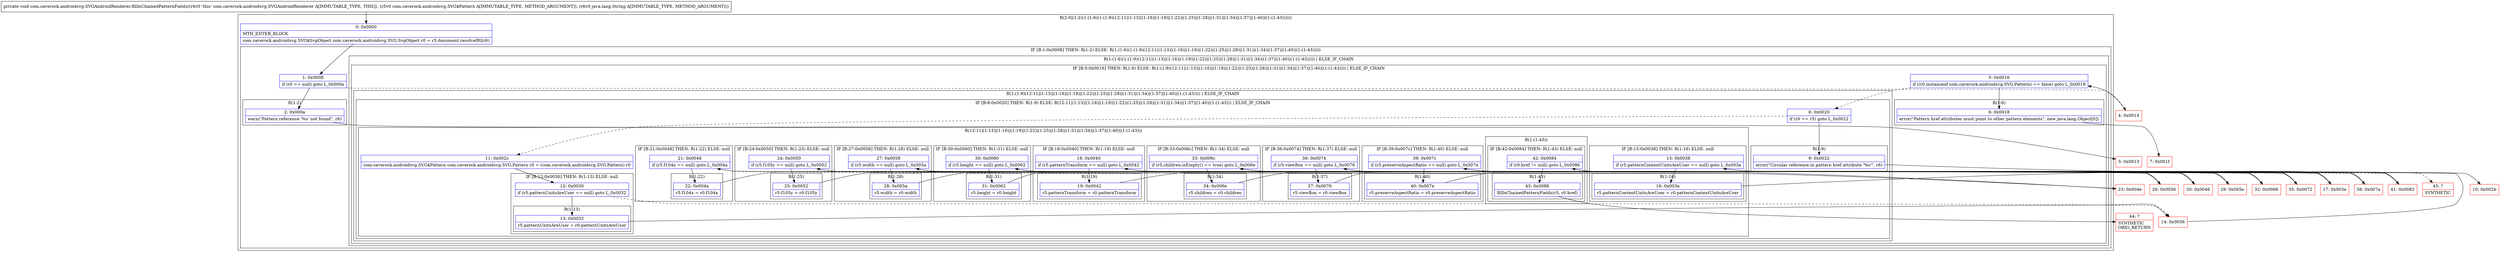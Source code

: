 digraph "CFG forcom.caverock.androidsvg.SVGAndroidRenderer.fillInChainedPatternFields(Lcom\/caverock\/androidsvg\/SVG$Pattern;Ljava\/lang\/String;)V" {
subgraph cluster_Region_1185074109 {
label = "R(2:0|(1:2)(1:(1:6)(1:(1:9)(12:11|(1:13)|(1:16)|(1:19)|(1:22)|(1:25)|(1:28)|(1:31)|(1:34)|(1:37)|(1:40)|(1:(1:43))))))";
node [shape=record,color=blue];
Node_0 [shape=record,label="{0\:\ 0x0000|MTH_ENTER_BLOCK\l|com.caverock.androidsvg.SVG$SvgObject com.caverock.androidsvg.SVG.SvgObject r0 = r5.document.resolveIRI(r6)\l}"];
subgraph cluster_IfRegion_1488101180 {
label = "IF [B:1:0x0008] THEN: R(1:2) ELSE: R(1:(1:6)(1:(1:9)(12:11|(1:13)|(1:16)|(1:19)|(1:22)|(1:25)|(1:28)|(1:31)|(1:34)|(1:37)|(1:40)|(1:(1:43)))))";
node [shape=record,color=blue];
Node_1 [shape=record,label="{1\:\ 0x0008|if (r0 == null) goto L_0x000a\l}"];
subgraph cluster_Region_1161891637 {
label = "R(1:2)";
node [shape=record,color=blue];
Node_2 [shape=record,label="{2\:\ 0x000a|warn(\"Pattern reference '%s' not found\", r6)\l}"];
}
subgraph cluster_Region_1277131401 {
label = "R(1:(1:6)(1:(1:9)(12:11|(1:13)|(1:16)|(1:19)|(1:22)|(1:25)|(1:28)|(1:31)|(1:34)|(1:37)|(1:40)|(1:(1:43))))) | ELSE_IF_CHAIN\l";
node [shape=record,color=blue];
subgraph cluster_IfRegion_651389697 {
label = "IF [B:5:0x0016] THEN: R(1:6) ELSE: R(1:(1:9)(12:11|(1:13)|(1:16)|(1:19)|(1:22)|(1:25)|(1:28)|(1:31)|(1:34)|(1:37)|(1:40)|(1:(1:43)))) | ELSE_IF_CHAIN\l";
node [shape=record,color=blue];
Node_5 [shape=record,label="{5\:\ 0x0016|if ((r0 instanceof com.caverock.androidsvg.SVG.Pattern) == false) goto L_0x0018\l}"];
subgraph cluster_Region_634388543 {
label = "R(1:6)";
node [shape=record,color=blue];
Node_6 [shape=record,label="{6\:\ 0x0018|error(\"Pattern href attributes must point to other pattern elements\", new java.lang.Object[0])\l}"];
}
subgraph cluster_Region_1919994730 {
label = "R(1:(1:9)(12:11|(1:13)|(1:16)|(1:19)|(1:22)|(1:25)|(1:28)|(1:31)|(1:34)|(1:37)|(1:40)|(1:(1:43)))) | ELSE_IF_CHAIN\l";
node [shape=record,color=blue];
subgraph cluster_IfRegion_314499773 {
label = "IF [B:8:0x0020] THEN: R(1:9) ELSE: R(12:11|(1:13)|(1:16)|(1:19)|(1:22)|(1:25)|(1:28)|(1:31)|(1:34)|(1:37)|(1:40)|(1:(1:43))) | ELSE_IF_CHAIN\l";
node [shape=record,color=blue];
Node_8 [shape=record,label="{8\:\ 0x0020|if (r0 == r5) goto L_0x0022\l}"];
subgraph cluster_Region_1065700022 {
label = "R(1:9)";
node [shape=record,color=blue];
Node_9 [shape=record,label="{9\:\ 0x0022|error(\"Circular reference in pattern href attribute '%s'\", r6)\l}"];
}
subgraph cluster_Region_1116810356 {
label = "R(12:11|(1:13)|(1:16)|(1:19)|(1:22)|(1:25)|(1:28)|(1:31)|(1:34)|(1:37)|(1:40)|(1:(1:43)))";
node [shape=record,color=blue];
Node_11 [shape=record,label="{11\:\ 0x002c|com.caverock.androidsvg.SVG$Pattern com.caverock.androidsvg.SVG.Pattern r0 = (com.caverock.androidsvg.SVG.Pattern) r0\l}"];
subgraph cluster_IfRegion_150582525 {
label = "IF [B:12:0x0030] THEN: R(1:13) ELSE: null";
node [shape=record,color=blue];
Node_12 [shape=record,label="{12\:\ 0x0030|if (r5.patternUnitsAreUser == null) goto L_0x0032\l}"];
subgraph cluster_Region_236327013 {
label = "R(1:13)";
node [shape=record,color=blue];
Node_13 [shape=record,label="{13\:\ 0x0032|r5.patternUnitsAreUser = r0.patternUnitsAreUser\l}"];
}
}
subgraph cluster_IfRegion_764251173 {
label = "IF [B:15:0x0038] THEN: R(1:16) ELSE: null";
node [shape=record,color=blue];
Node_15 [shape=record,label="{15\:\ 0x0038|if (r5.patternContentUnitsAreUser == null) goto L_0x003a\l}"];
subgraph cluster_Region_857795013 {
label = "R(1:16)";
node [shape=record,color=blue];
Node_16 [shape=record,label="{16\:\ 0x003a|r5.patternContentUnitsAreUser = r0.patternContentUnitsAreUser\l}"];
}
}
subgraph cluster_IfRegion_1506949477 {
label = "IF [B:18:0x0040] THEN: R(1:19) ELSE: null";
node [shape=record,color=blue];
Node_18 [shape=record,label="{18\:\ 0x0040|if (r5.patternTransform == null) goto L_0x0042\l}"];
subgraph cluster_Region_1458458134 {
label = "R(1:19)";
node [shape=record,color=blue];
Node_19 [shape=record,label="{19\:\ 0x0042|r5.patternTransform = r0.patternTransform\l}"];
}
}
subgraph cluster_IfRegion_1276581907 {
label = "IF [B:21:0x0048] THEN: R(1:22) ELSE: null";
node [shape=record,color=blue];
Node_21 [shape=record,label="{21\:\ 0x0048|if (r5.f104x == null) goto L_0x004a\l}"];
subgraph cluster_Region_500644403 {
label = "R(1:22)";
node [shape=record,color=blue];
Node_22 [shape=record,label="{22\:\ 0x004a|r5.f104x = r0.f104x\l}"];
}
}
subgraph cluster_IfRegion_151786288 {
label = "IF [B:24:0x0050] THEN: R(1:25) ELSE: null";
node [shape=record,color=blue];
Node_24 [shape=record,label="{24\:\ 0x0050|if (r5.f105y == null) goto L_0x0052\l}"];
subgraph cluster_Region_595363028 {
label = "R(1:25)";
node [shape=record,color=blue];
Node_25 [shape=record,label="{25\:\ 0x0052|r5.f105y = r0.f105y\l}"];
}
}
subgraph cluster_IfRegion_1218534032 {
label = "IF [B:27:0x0058] THEN: R(1:28) ELSE: null";
node [shape=record,color=blue];
Node_27 [shape=record,label="{27\:\ 0x0058|if (r5.width == null) goto L_0x005a\l}"];
subgraph cluster_Region_388382655 {
label = "R(1:28)";
node [shape=record,color=blue];
Node_28 [shape=record,label="{28\:\ 0x005a|r5.width = r0.width\l}"];
}
}
subgraph cluster_IfRegion_7363568 {
label = "IF [B:30:0x0060] THEN: R(1:31) ELSE: null";
node [shape=record,color=blue];
Node_30 [shape=record,label="{30\:\ 0x0060|if (r5.height == null) goto L_0x0062\l}"];
subgraph cluster_Region_865881523 {
label = "R(1:31)";
node [shape=record,color=blue];
Node_31 [shape=record,label="{31\:\ 0x0062|r5.height = r0.height\l}"];
}
}
subgraph cluster_IfRegion_1951603821 {
label = "IF [B:33:0x006c] THEN: R(1:34) ELSE: null";
node [shape=record,color=blue];
Node_33 [shape=record,label="{33\:\ 0x006c|if (r5.children.isEmpty() == true) goto L_0x006e\l}"];
subgraph cluster_Region_398393169 {
label = "R(1:34)";
node [shape=record,color=blue];
Node_34 [shape=record,label="{34\:\ 0x006e|r5.children = r0.children\l}"];
}
}
subgraph cluster_IfRegion_498013252 {
label = "IF [B:36:0x0074] THEN: R(1:37) ELSE: null";
node [shape=record,color=blue];
Node_36 [shape=record,label="{36\:\ 0x0074|if (r5.viewBox == null) goto L_0x0076\l}"];
subgraph cluster_Region_1352897366 {
label = "R(1:37)";
node [shape=record,color=blue];
Node_37 [shape=record,label="{37\:\ 0x0076|r5.viewBox = r0.viewBox\l}"];
}
}
subgraph cluster_IfRegion_1603844283 {
label = "IF [B:39:0x007c] THEN: R(1:40) ELSE: null";
node [shape=record,color=blue];
Node_39 [shape=record,label="{39\:\ 0x007c|if (r5.preserveAspectRatio == null) goto L_0x007e\l}"];
subgraph cluster_Region_1994298682 {
label = "R(1:40)";
node [shape=record,color=blue];
Node_40 [shape=record,label="{40\:\ 0x007e|r5.preserveAspectRatio = r0.preserveAspectRatio\l}"];
}
}
subgraph cluster_Region_1563805539 {
label = "R(1:(1:43))";
node [shape=record,color=blue];
subgraph cluster_IfRegion_662617991 {
label = "IF [B:42:0x0084] THEN: R(1:43) ELSE: null";
node [shape=record,color=blue];
Node_42 [shape=record,label="{42\:\ 0x0084|if (r0.href != null) goto L_0x0086\l}"];
subgraph cluster_Region_1197115470 {
label = "R(1:43)";
node [shape=record,color=blue];
Node_43 [shape=record,label="{43\:\ 0x0086|fillInChainedPatternFields(r5, r0.href)\l}"];
}
}
}
}
}
}
}
}
}
}
Node_3 [shape=record,color=red,label="{3\:\ 0x0013}"];
Node_4 [shape=record,color=red,label="{4\:\ 0x0014}"];
Node_7 [shape=record,color=red,label="{7\:\ 0x001f}"];
Node_10 [shape=record,color=red,label="{10\:\ 0x002b}"];
Node_14 [shape=record,color=red,label="{14\:\ 0x0036}"];
Node_17 [shape=record,color=red,label="{17\:\ 0x003e}"];
Node_20 [shape=record,color=red,label="{20\:\ 0x0046}"];
Node_23 [shape=record,color=red,label="{23\:\ 0x004e}"];
Node_26 [shape=record,color=red,label="{26\:\ 0x0056}"];
Node_29 [shape=record,color=red,label="{29\:\ 0x005e}"];
Node_32 [shape=record,color=red,label="{32\:\ 0x0066}"];
Node_35 [shape=record,color=red,label="{35\:\ 0x0072}"];
Node_38 [shape=record,color=red,label="{38\:\ 0x007a}"];
Node_41 [shape=record,color=red,label="{41\:\ 0x0082}"];
Node_44 [shape=record,color=red,label="{44\:\ ?|SYNTHETIC\lORIG_RETURN\l}"];
Node_45 [shape=record,color=red,label="{45\:\ ?|SYNTHETIC\l}"];
MethodNode[shape=record,label="{private void com.caverock.androidsvg.SVGAndroidRenderer.fillInChainedPatternFields((r4v0 'this' com.caverock.androidsvg.SVGAndroidRenderer A[IMMUTABLE_TYPE, THIS]), (r5v0 com.caverock.androidsvg.SVG$Pattern A[IMMUTABLE_TYPE, METHOD_ARGUMENT]), (r6v0 java.lang.String A[IMMUTABLE_TYPE, METHOD_ARGUMENT])) }"];
MethodNode -> Node_0;
Node_0 -> Node_1;
Node_1 -> Node_2;
Node_1 -> Node_4[style=dashed];
Node_2 -> Node_3;
Node_5 -> Node_6;
Node_5 -> Node_8[style=dashed];
Node_6 -> Node_7;
Node_8 -> Node_9;
Node_8 -> Node_11[style=dashed];
Node_9 -> Node_10;
Node_11 -> Node_12;
Node_12 -> Node_13;
Node_12 -> Node_14[style=dashed];
Node_13 -> Node_14;
Node_15 -> Node_16;
Node_15 -> Node_17[style=dashed];
Node_16 -> Node_17;
Node_18 -> Node_19;
Node_18 -> Node_20[style=dashed];
Node_19 -> Node_20;
Node_21 -> Node_22;
Node_21 -> Node_23[style=dashed];
Node_22 -> Node_23;
Node_24 -> Node_25;
Node_24 -> Node_26[style=dashed];
Node_25 -> Node_26;
Node_27 -> Node_28;
Node_27 -> Node_29[style=dashed];
Node_28 -> Node_29;
Node_30 -> Node_31;
Node_30 -> Node_32[style=dashed];
Node_31 -> Node_32;
Node_33 -> Node_34;
Node_33 -> Node_35[style=dashed];
Node_34 -> Node_35;
Node_36 -> Node_37;
Node_36 -> Node_38[style=dashed];
Node_37 -> Node_38;
Node_39 -> Node_40;
Node_39 -> Node_41[style=dashed];
Node_40 -> Node_41;
Node_42 -> Node_43;
Node_42 -> Node_45[style=dashed];
Node_43 -> Node_44;
Node_4 -> Node_5;
Node_14 -> Node_15;
Node_17 -> Node_18;
Node_20 -> Node_21;
Node_23 -> Node_24;
Node_26 -> Node_27;
Node_29 -> Node_30;
Node_32 -> Node_33;
Node_35 -> Node_36;
Node_38 -> Node_39;
Node_41 -> Node_42;
}

